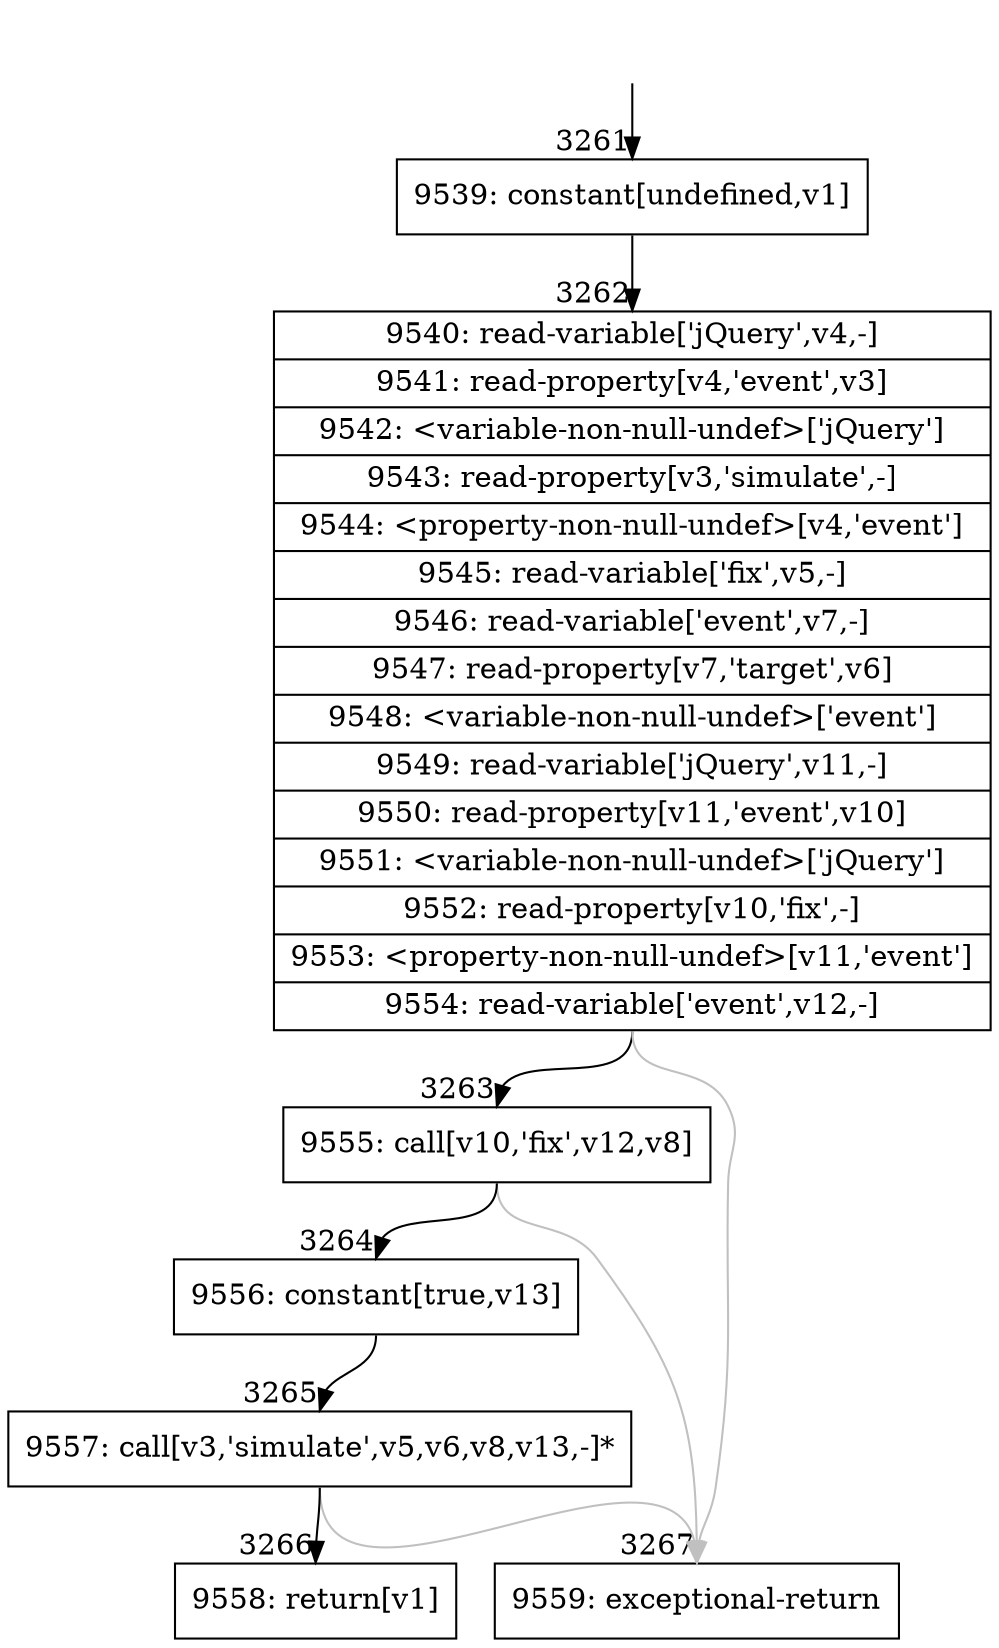 digraph {
rankdir="TD"
BB_entry207[shape=none,label=""];
BB_entry207 -> BB3261 [tailport=s, headport=n, headlabel="    3261"]
BB3261 [shape=record label="{9539: constant[undefined,v1]}" ] 
BB3261 -> BB3262 [tailport=s, headport=n, headlabel="      3262"]
BB3262 [shape=record label="{9540: read-variable['jQuery',v4,-]|9541: read-property[v4,'event',v3]|9542: \<variable-non-null-undef\>['jQuery']|9543: read-property[v3,'simulate',-]|9544: \<property-non-null-undef\>[v4,'event']|9545: read-variable['fix',v5,-]|9546: read-variable['event',v7,-]|9547: read-property[v7,'target',v6]|9548: \<variable-non-null-undef\>['event']|9549: read-variable['jQuery',v11,-]|9550: read-property[v11,'event',v10]|9551: \<variable-non-null-undef\>['jQuery']|9552: read-property[v10,'fix',-]|9553: \<property-non-null-undef\>[v11,'event']|9554: read-variable['event',v12,-]}" ] 
BB3262 -> BB3263 [tailport=s, headport=n, headlabel="      3263"]
BB3262 -> BB3267 [tailport=s, headport=n, color=gray, headlabel="      3267"]
BB3263 [shape=record label="{9555: call[v10,'fix',v12,v8]}" ] 
BB3263 -> BB3264 [tailport=s, headport=n, headlabel="      3264"]
BB3263 -> BB3267 [tailport=s, headport=n, color=gray]
BB3264 [shape=record label="{9556: constant[true,v13]}" ] 
BB3264 -> BB3265 [tailport=s, headport=n, headlabel="      3265"]
BB3265 [shape=record label="{9557: call[v3,'simulate',v5,v6,v8,v13,-]*}" ] 
BB3265 -> BB3266 [tailport=s, headport=n, headlabel="      3266"]
BB3265 -> BB3267 [tailport=s, headport=n, color=gray]
BB3266 [shape=record label="{9558: return[v1]}" ] 
BB3267 [shape=record label="{9559: exceptional-return}" ] 
}
